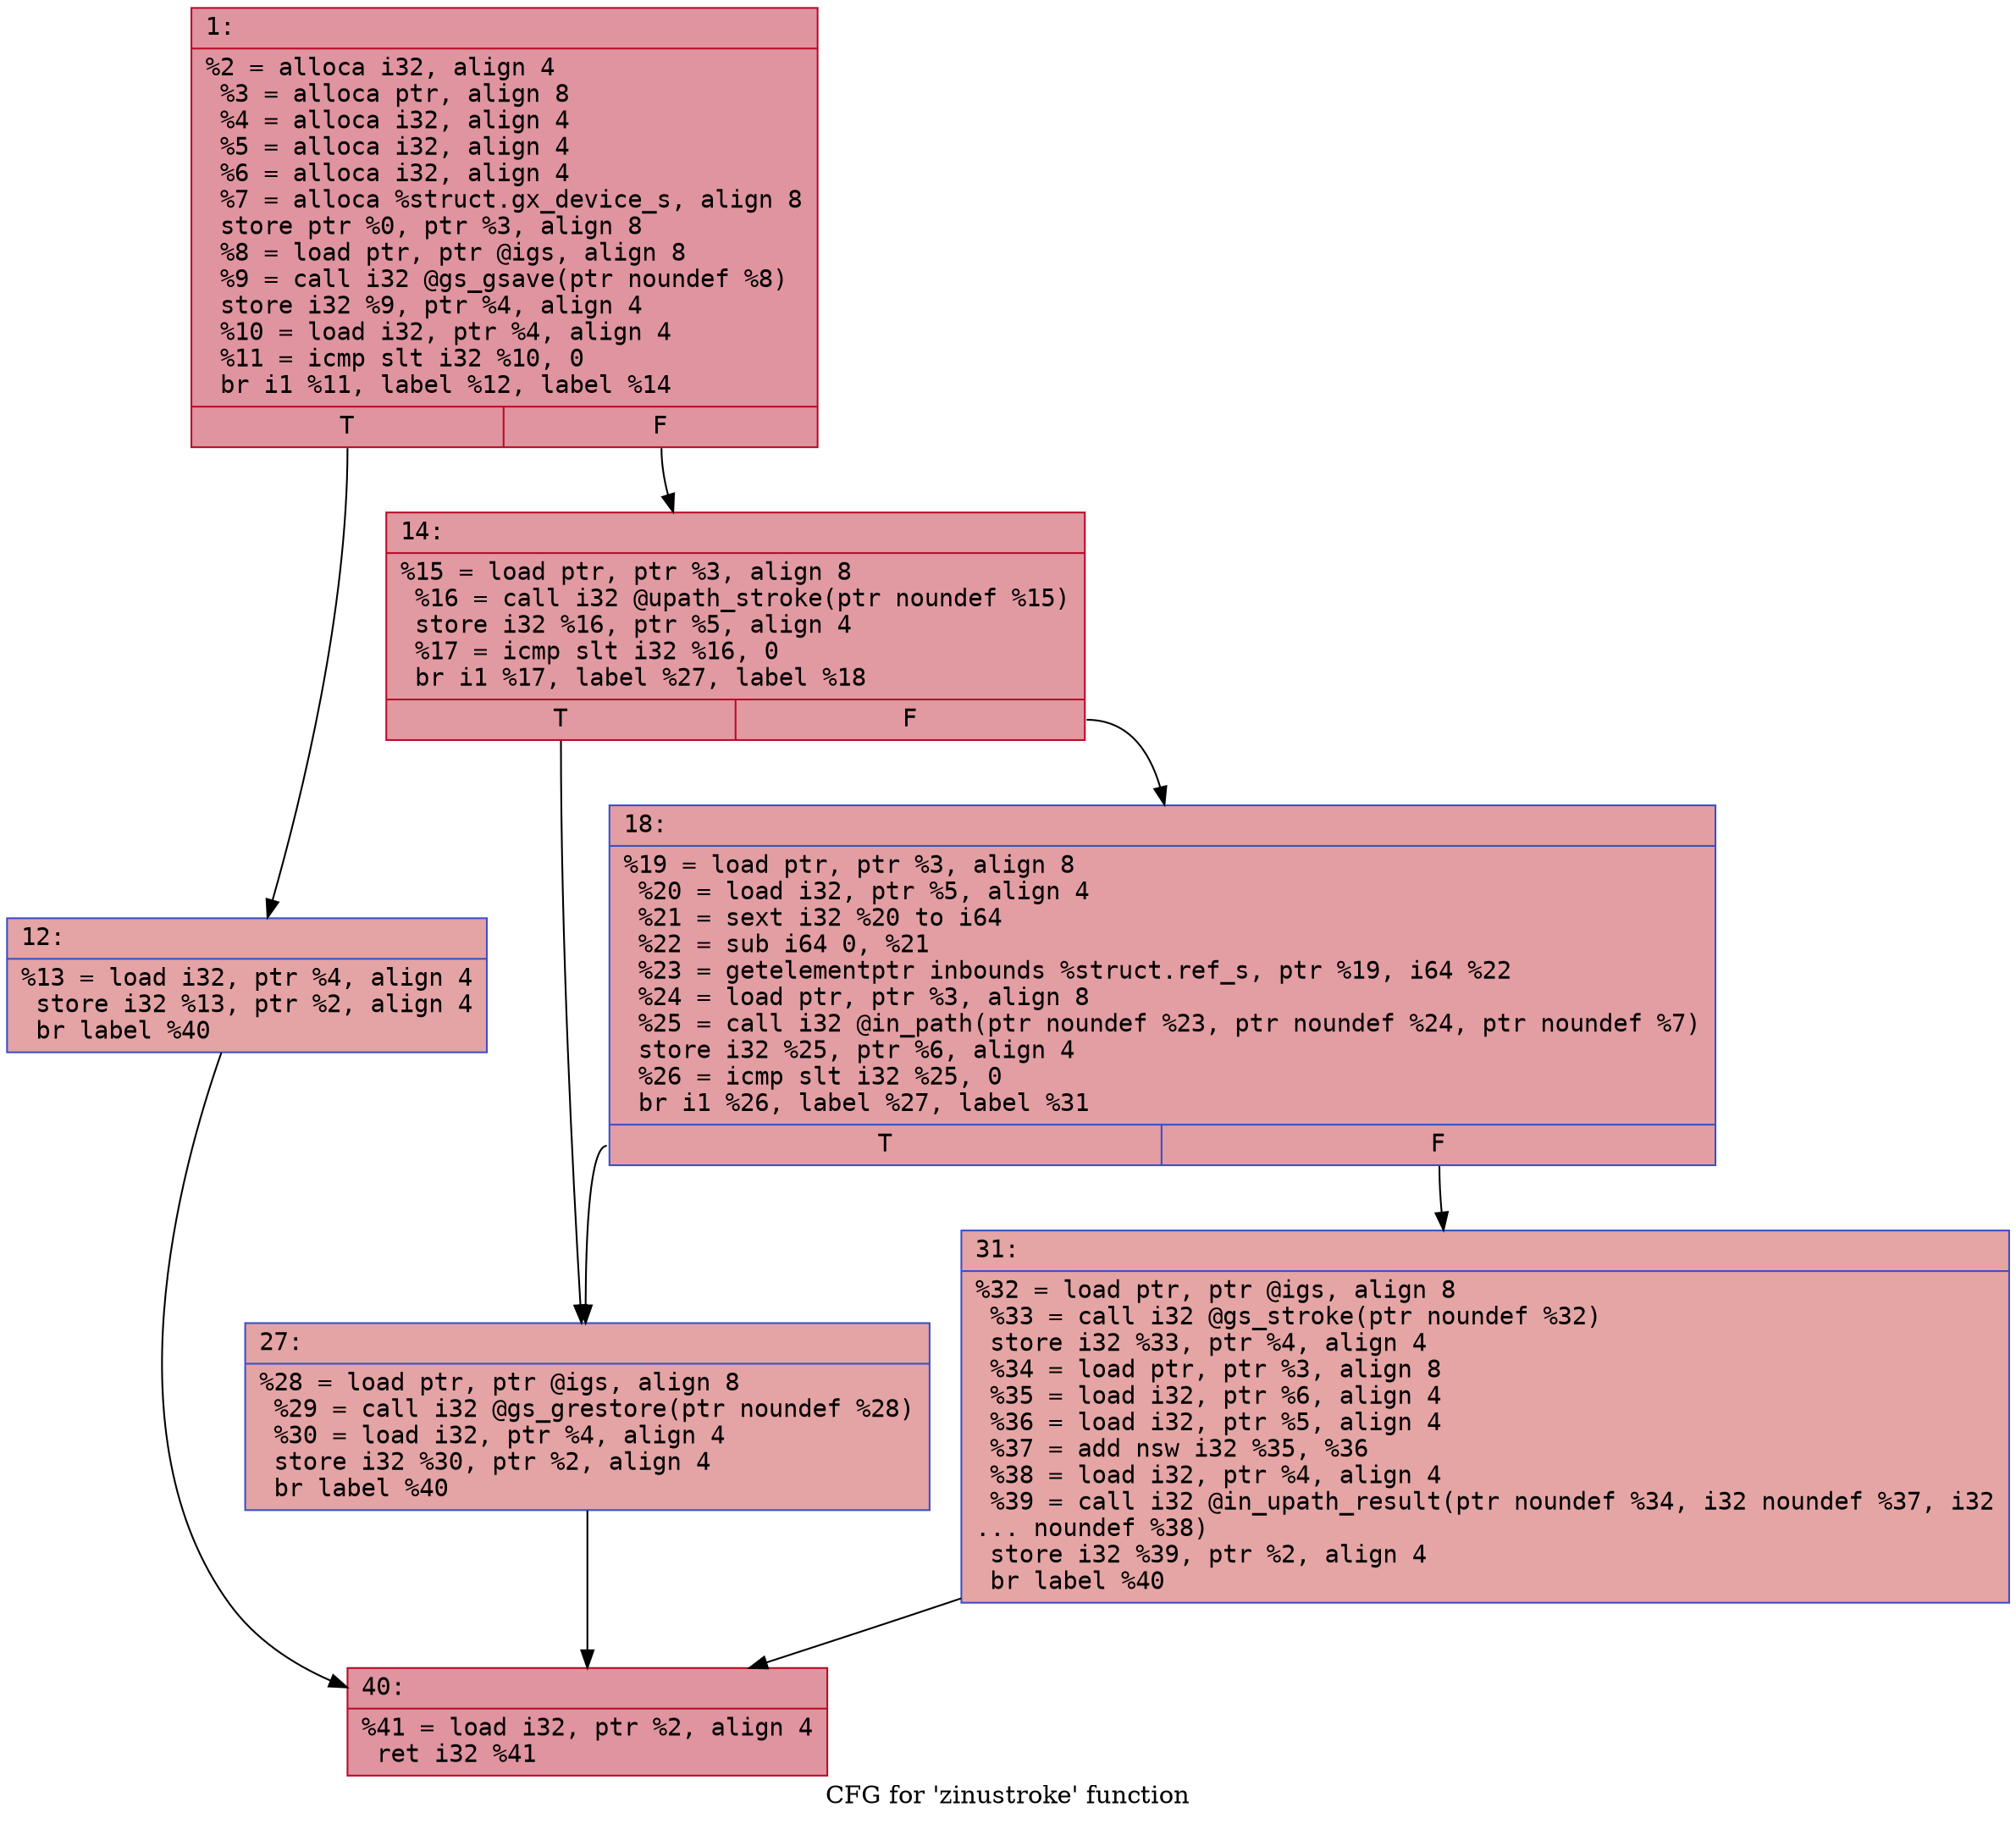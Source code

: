 digraph "CFG for 'zinustroke' function" {
	label="CFG for 'zinustroke' function";

	Node0x600003a864e0 [shape=record,color="#b70d28ff", style=filled, fillcolor="#b70d2870" fontname="Courier",label="{1:\l|  %2 = alloca i32, align 4\l  %3 = alloca ptr, align 8\l  %4 = alloca i32, align 4\l  %5 = alloca i32, align 4\l  %6 = alloca i32, align 4\l  %7 = alloca %struct.gx_device_s, align 8\l  store ptr %0, ptr %3, align 8\l  %8 = load ptr, ptr @igs, align 8\l  %9 = call i32 @gs_gsave(ptr noundef %8)\l  store i32 %9, ptr %4, align 4\l  %10 = load i32, ptr %4, align 4\l  %11 = icmp slt i32 %10, 0\l  br i1 %11, label %12, label %14\l|{<s0>T|<s1>F}}"];
	Node0x600003a864e0:s0 -> Node0x600003a86530[tooltip="1 -> 12\nProbability 37.50%" ];
	Node0x600003a864e0:s1 -> Node0x600003a86580[tooltip="1 -> 14\nProbability 62.50%" ];
	Node0x600003a86530 [shape=record,color="#3d50c3ff", style=filled, fillcolor="#c32e3170" fontname="Courier",label="{12:\l|  %13 = load i32, ptr %4, align 4\l  store i32 %13, ptr %2, align 4\l  br label %40\l}"];
	Node0x600003a86530 -> Node0x600003a866c0[tooltip="12 -> 40\nProbability 100.00%" ];
	Node0x600003a86580 [shape=record,color="#b70d28ff", style=filled, fillcolor="#bb1b2c70" fontname="Courier",label="{14:\l|  %15 = load ptr, ptr %3, align 8\l  %16 = call i32 @upath_stroke(ptr noundef %15)\l  store i32 %16, ptr %5, align 4\l  %17 = icmp slt i32 %16, 0\l  br i1 %17, label %27, label %18\l|{<s0>T|<s1>F}}"];
	Node0x600003a86580:s0 -> Node0x600003a86620[tooltip="14 -> 27\nProbability 37.50%" ];
	Node0x600003a86580:s1 -> Node0x600003a865d0[tooltip="14 -> 18\nProbability 62.50%" ];
	Node0x600003a865d0 [shape=record,color="#3d50c3ff", style=filled, fillcolor="#be242e70" fontname="Courier",label="{18:\l|  %19 = load ptr, ptr %3, align 8\l  %20 = load i32, ptr %5, align 4\l  %21 = sext i32 %20 to i64\l  %22 = sub i64 0, %21\l  %23 = getelementptr inbounds %struct.ref_s, ptr %19, i64 %22\l  %24 = load ptr, ptr %3, align 8\l  %25 = call i32 @in_path(ptr noundef %23, ptr noundef %24, ptr noundef %7)\l  store i32 %25, ptr %6, align 4\l  %26 = icmp slt i32 %25, 0\l  br i1 %26, label %27, label %31\l|{<s0>T|<s1>F}}"];
	Node0x600003a865d0:s0 -> Node0x600003a86620[tooltip="18 -> 27\nProbability 37.50%" ];
	Node0x600003a865d0:s1 -> Node0x600003a86670[tooltip="18 -> 31\nProbability 62.50%" ];
	Node0x600003a86620 [shape=record,color="#3d50c3ff", style=filled, fillcolor="#c32e3170" fontname="Courier",label="{27:\l|  %28 = load ptr, ptr @igs, align 8\l  %29 = call i32 @gs_grestore(ptr noundef %28)\l  %30 = load i32, ptr %4, align 4\l  store i32 %30, ptr %2, align 4\l  br label %40\l}"];
	Node0x600003a86620 -> Node0x600003a866c0[tooltip="27 -> 40\nProbability 100.00%" ];
	Node0x600003a86670 [shape=record,color="#3d50c3ff", style=filled, fillcolor="#c5333470" fontname="Courier",label="{31:\l|  %32 = load ptr, ptr @igs, align 8\l  %33 = call i32 @gs_stroke(ptr noundef %32)\l  store i32 %33, ptr %4, align 4\l  %34 = load ptr, ptr %3, align 8\l  %35 = load i32, ptr %6, align 4\l  %36 = load i32, ptr %5, align 4\l  %37 = add nsw i32 %35, %36\l  %38 = load i32, ptr %4, align 4\l  %39 = call i32 @in_upath_result(ptr noundef %34, i32 noundef %37, i32\l... noundef %38)\l  store i32 %39, ptr %2, align 4\l  br label %40\l}"];
	Node0x600003a86670 -> Node0x600003a866c0[tooltip="31 -> 40\nProbability 100.00%" ];
	Node0x600003a866c0 [shape=record,color="#b70d28ff", style=filled, fillcolor="#b70d2870" fontname="Courier",label="{40:\l|  %41 = load i32, ptr %2, align 4\l  ret i32 %41\l}"];
}
